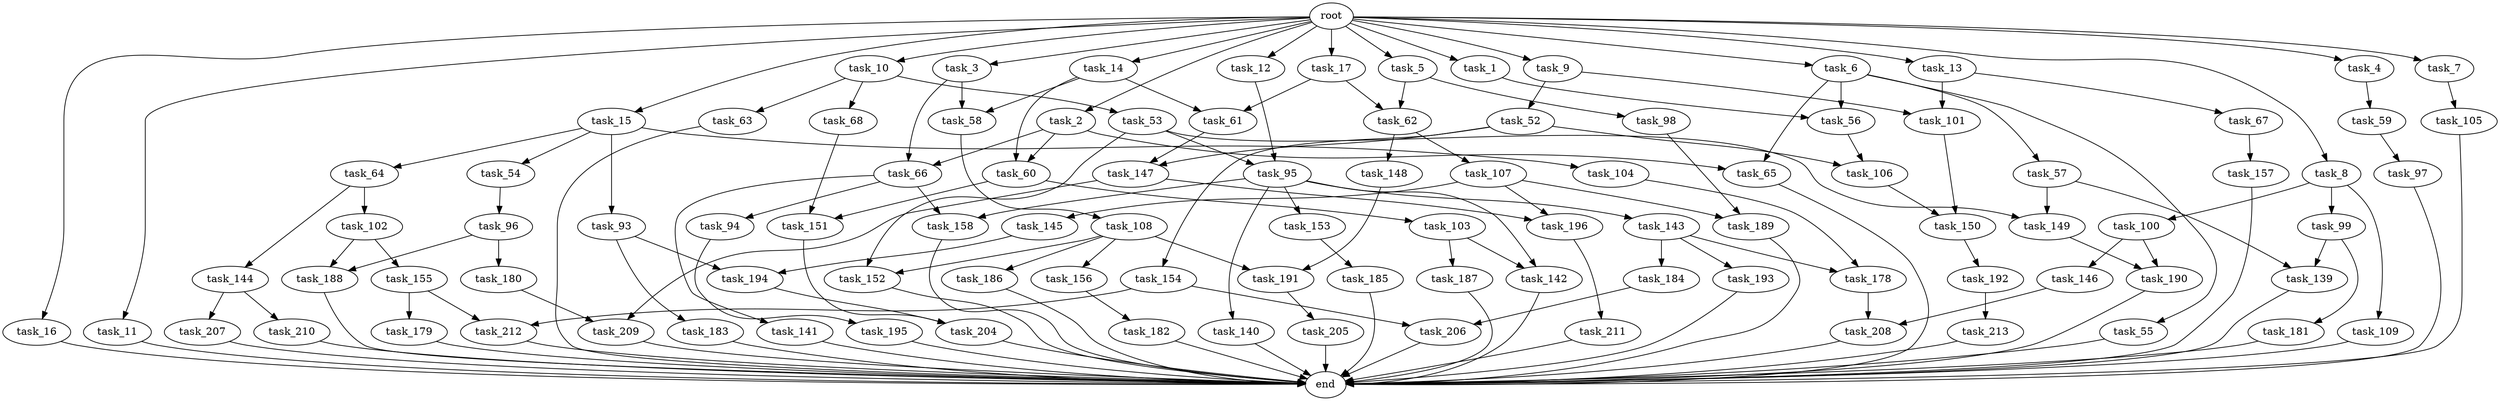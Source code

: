 digraph G {
  task_144 [size="5497558138.880000"];
  task_140 [size="773094113.280000"];
  task_104 [size="343597383.680000"];
  task_101 [size="9363028705.280001"];
  task_108 [size="3092376453.120000"];
  task_191 [size="9706626088.960001"];
  task_207 [size="2147483648.000000"];
  task_15 [size="10.240000"];
  task_58 [size="4466765987.840000"];
  task_3 [size="10.240000"];
  task_105 [size="343597383.680000"];
  task_190 [size="11166914969.600000"];
  task_195 [size="6957847019.520000"];
  task_154 [size="5497558138.880000"];
  task_209 [size="8332236554.240000"];
  task_210 [size="2147483648.000000"];
  task_179 [size="5497558138.880000"];
  task_16 [size="10.240000"];
  task_68 [size="1374389534.720000"];
  task_61 [size="9964324126.719999"];
  task_158 [size="1546188226.560000"];
  task_1 [size="10.240000"];
  task_185 [size="5497558138.880000"];
  task_98 [size="3092376453.120000"];
  task_11 [size="10.240000"];
  task_156 [size="4209067950.080000"];
  task_100 [size="2147483648.000000"];
  task_62 [size="11682311045.120001"];
  task_107 [size="1374389534.720000"];
  task_2 [size="10.240000"];
  task_139 [size="10050223472.639999"];
  task_10 [size="10.240000"];
  task_183 [size="773094113.280000"];
  task_187 [size="2147483648.000000"];
  task_109 [size="2147483648.000000"];
  task_211 [size="8589934592.000000"];
  task_141 [size="773094113.280000"];
  task_184 [size="343597383.680000"];
  task_178 [size="1717986918.400000"];
  task_9 [size="10.240000"];
  task_17 [size="10.240000"];
  task_147 [size="10995116277.760000"];
  task_155 [size="3092376453.120000"];
  task_67 [size="773094113.280000"];
  task_150 [size="8332236554.240000"];
  task_157 [size="4209067950.080000"];
  task_106 [size="8589934592.000000"];
  task_12 [size="10.240000"];
  task_93 [size="343597383.680000"];
  task_146 [size="4209067950.080000"];
  task_194 [size="1546188226.560000"];
  task_59 [size="1374389534.720000"];
  task_149 [size="7730941132.800000"];
  end [size="0.000000"];
  task_53 [size="1374389534.720000"];
  task_64 [size="343597383.680000"];
  task_148 [size="1374389534.720000"];
  task_186 [size="4209067950.080000"];
  task_66 [size="5239860101.120000"];
  task_192 [size="3092376453.120000"];
  task_57 [size="3092376453.120000"];
  task_196 [size="7301444403.200000"];
  task_65 [size="5239860101.120000"];
  task_212 [size="6270652252.160000"];
  task_97 [size="3092376453.120000"];
  task_206 [size="2147483648.000000"];
  task_13 [size="10.240000"];
  task_193 [size="343597383.680000"];
  task_96 [size="4209067950.080000"];
  task_152 [size="4982162063.360000"];
  task_52 [size="8589934592.000000"];
  task_182 [size="4209067950.080000"];
  task_180 [size="6957847019.520000"];
  task_55 [size="3092376453.120000"];
  task_5 [size="10.240000"];
  task_189 [size="1717986918.400000"];
  task_8 [size="10.240000"];
  task_56 [size="5239860101.120000"];
  task_99 [size="2147483648.000000"];
  task_188 [size="10050223472.639999"];
  task_14 [size="10.240000"];
  task_4 [size="10.240000"];
  task_94 [size="773094113.280000"];
  task_142 [size="2920577761.280000"];
  task_54 [size="343597383.680000"];
  task_213 [size="5497558138.880000"];
  task_151 [size="7730941132.800000"];
  task_153 [size="773094113.280000"];
  root [size="0.000000"];
  task_102 [size="5497558138.880000"];
  task_181 [size="3092376453.120000"];
  task_60 [size="3521873182.720000"];
  task_145 [size="343597383.680000"];
  task_95 [size="4982162063.360000"];
  task_6 [size="10.240000"];
  task_103 [size="6957847019.520000"];
  task_208 [size="3865470566.400000"];
  task_143 [size="773094113.280000"];
  task_205 [size="8589934592.000000"];
  task_204 [size="14087492730.880001"];
  task_63 [size="1374389534.720000"];
  task_7 [size="10.240000"];

  task_144 -> task_207 [size="209715200.000000"];
  task_144 -> task_210 [size="209715200.000000"];
  task_140 -> end [size="1.000000"];
  task_104 -> task_178 [size="134217728.000000"];
  task_101 -> task_150 [size="679477248.000000"];
  task_108 -> task_156 [size="411041792.000000"];
  task_108 -> task_152 [size="411041792.000000"];
  task_108 -> task_186 [size="411041792.000000"];
  task_108 -> task_191 [size="411041792.000000"];
  task_191 -> task_205 [size="838860800.000000"];
  task_207 -> end [size="1.000000"];
  task_15 -> task_104 [size="33554432.000000"];
  task_15 -> task_54 [size="33554432.000000"];
  task_15 -> task_93 [size="33554432.000000"];
  task_15 -> task_64 [size="33554432.000000"];
  task_58 -> task_108 [size="301989888.000000"];
  task_3 -> task_66 [size="301989888.000000"];
  task_3 -> task_58 [size="301989888.000000"];
  task_105 -> end [size="1.000000"];
  task_190 -> end [size="1.000000"];
  task_195 -> end [size="1.000000"];
  task_154 -> task_212 [size="75497472.000000"];
  task_154 -> task_206 [size="75497472.000000"];
  task_209 -> end [size="1.000000"];
  task_210 -> end [size="1.000000"];
  task_179 -> end [size="1.000000"];
  task_16 -> end [size="1.000000"];
  task_68 -> task_151 [size="75497472.000000"];
  task_61 -> task_147 [size="536870912.000000"];
  task_158 -> end [size="1.000000"];
  task_1 -> task_56 [size="209715200.000000"];
  task_185 -> end [size="1.000000"];
  task_98 -> task_189 [size="134217728.000000"];
  task_11 -> end [size="1.000000"];
  task_156 -> task_182 [size="411041792.000000"];
  task_100 -> task_190 [size="411041792.000000"];
  task_100 -> task_146 [size="411041792.000000"];
  task_62 -> task_107 [size="134217728.000000"];
  task_62 -> task_148 [size="134217728.000000"];
  task_107 -> task_189 [size="33554432.000000"];
  task_107 -> task_196 [size="33554432.000000"];
  task_107 -> task_145 [size="33554432.000000"];
  task_2 -> task_66 [size="209715200.000000"];
  task_2 -> task_60 [size="209715200.000000"];
  task_2 -> task_65 [size="209715200.000000"];
  task_139 -> end [size="1.000000"];
  task_10 -> task_63 [size="134217728.000000"];
  task_10 -> task_53 [size="134217728.000000"];
  task_10 -> task_68 [size="134217728.000000"];
  task_183 -> end [size="1.000000"];
  task_187 -> end [size="1.000000"];
  task_109 -> end [size="1.000000"];
  task_211 -> end [size="1.000000"];
  task_141 -> end [size="1.000000"];
  task_184 -> task_206 [size="134217728.000000"];
  task_178 -> task_208 [size="301989888.000000"];
  task_9 -> task_101 [size="838860800.000000"];
  task_9 -> task_52 [size="838860800.000000"];
  task_17 -> task_61 [size="838860800.000000"];
  task_17 -> task_62 [size="838860800.000000"];
  task_147 -> task_209 [size="679477248.000000"];
  task_147 -> task_196 [size="679477248.000000"];
  task_155 -> task_212 [size="536870912.000000"];
  task_155 -> task_179 [size="536870912.000000"];
  task_67 -> task_157 [size="411041792.000000"];
  task_150 -> task_192 [size="301989888.000000"];
  task_157 -> end [size="1.000000"];
  task_106 -> task_150 [size="134217728.000000"];
  task_12 -> task_95 [size="411041792.000000"];
  task_93 -> task_194 [size="75497472.000000"];
  task_93 -> task_183 [size="75497472.000000"];
  task_146 -> task_208 [size="75497472.000000"];
  task_194 -> task_204 [size="536870912.000000"];
  task_59 -> task_97 [size="301989888.000000"];
  task_149 -> task_190 [size="679477248.000000"];
  task_53 -> task_152 [size="75497472.000000"];
  task_53 -> task_95 [size="75497472.000000"];
  task_53 -> task_149 [size="75497472.000000"];
  task_64 -> task_144 [size="536870912.000000"];
  task_64 -> task_102 [size="536870912.000000"];
  task_148 -> task_191 [size="536870912.000000"];
  task_186 -> end [size="1.000000"];
  task_66 -> task_141 [size="75497472.000000"];
  task_66 -> task_94 [size="75497472.000000"];
  task_66 -> task_158 [size="75497472.000000"];
  task_192 -> task_213 [size="536870912.000000"];
  task_57 -> task_139 [size="679477248.000000"];
  task_57 -> task_149 [size="679477248.000000"];
  task_196 -> task_211 [size="838860800.000000"];
  task_65 -> end [size="1.000000"];
  task_212 -> end [size="1.000000"];
  task_97 -> end [size="1.000000"];
  task_206 -> end [size="1.000000"];
  task_13 -> task_101 [size="75497472.000000"];
  task_13 -> task_67 [size="75497472.000000"];
  task_193 -> end [size="1.000000"];
  task_96 -> task_180 [size="679477248.000000"];
  task_96 -> task_188 [size="679477248.000000"];
  task_152 -> end [size="1.000000"];
  task_52 -> task_106 [size="536870912.000000"];
  task_52 -> task_154 [size="536870912.000000"];
  task_52 -> task_147 [size="536870912.000000"];
  task_182 -> end [size="1.000000"];
  task_180 -> task_209 [size="134217728.000000"];
  task_55 -> end [size="1.000000"];
  task_5 -> task_62 [size="301989888.000000"];
  task_5 -> task_98 [size="301989888.000000"];
  task_189 -> end [size="1.000000"];
  task_8 -> task_99 [size="209715200.000000"];
  task_8 -> task_100 [size="209715200.000000"];
  task_8 -> task_109 [size="209715200.000000"];
  task_56 -> task_106 [size="301989888.000000"];
  task_99 -> task_181 [size="301989888.000000"];
  task_99 -> task_139 [size="301989888.000000"];
  task_188 -> end [size="1.000000"];
  task_14 -> task_61 [size="134217728.000000"];
  task_14 -> task_58 [size="134217728.000000"];
  task_14 -> task_60 [size="134217728.000000"];
  task_4 -> task_59 [size="134217728.000000"];
  task_94 -> task_195 [size="679477248.000000"];
  task_142 -> end [size="1.000000"];
  task_54 -> task_96 [size="411041792.000000"];
  task_213 -> end [size="1.000000"];
  task_151 -> task_204 [size="838860800.000000"];
  task_153 -> task_185 [size="536870912.000000"];
  root -> task_8 [size="1.000000"];
  root -> task_9 [size="1.000000"];
  root -> task_16 [size="1.000000"];
  root -> task_14 [size="1.000000"];
  root -> task_6 [size="1.000000"];
  root -> task_4 [size="1.000000"];
  root -> task_5 [size="1.000000"];
  root -> task_1 [size="1.000000"];
  root -> task_13 [size="1.000000"];
  root -> task_15 [size="1.000000"];
  root -> task_11 [size="1.000000"];
  root -> task_3 [size="1.000000"];
  root -> task_12 [size="1.000000"];
  root -> task_2 [size="1.000000"];
  root -> task_10 [size="1.000000"];
  root -> task_7 [size="1.000000"];
  root -> task_17 [size="1.000000"];
  task_102 -> task_155 [size="301989888.000000"];
  task_102 -> task_188 [size="301989888.000000"];
  task_181 -> end [size="1.000000"];
  task_60 -> task_103 [size="679477248.000000"];
  task_60 -> task_151 [size="679477248.000000"];
  task_145 -> task_194 [size="75497472.000000"];
  task_95 -> task_153 [size="75497472.000000"];
  task_95 -> task_143 [size="75497472.000000"];
  task_95 -> task_142 [size="75497472.000000"];
  task_95 -> task_158 [size="75497472.000000"];
  task_95 -> task_140 [size="75497472.000000"];
  task_6 -> task_56 [size="301989888.000000"];
  task_6 -> task_57 [size="301989888.000000"];
  task_6 -> task_55 [size="301989888.000000"];
  task_6 -> task_65 [size="301989888.000000"];
  task_103 -> task_142 [size="209715200.000000"];
  task_103 -> task_187 [size="209715200.000000"];
  task_208 -> end [size="1.000000"];
  task_143 -> task_178 [size="33554432.000000"];
  task_143 -> task_193 [size="33554432.000000"];
  task_143 -> task_184 [size="33554432.000000"];
  task_205 -> end [size="1.000000"];
  task_204 -> end [size="1.000000"];
  task_63 -> end [size="1.000000"];
  task_7 -> task_105 [size="33554432.000000"];
}
